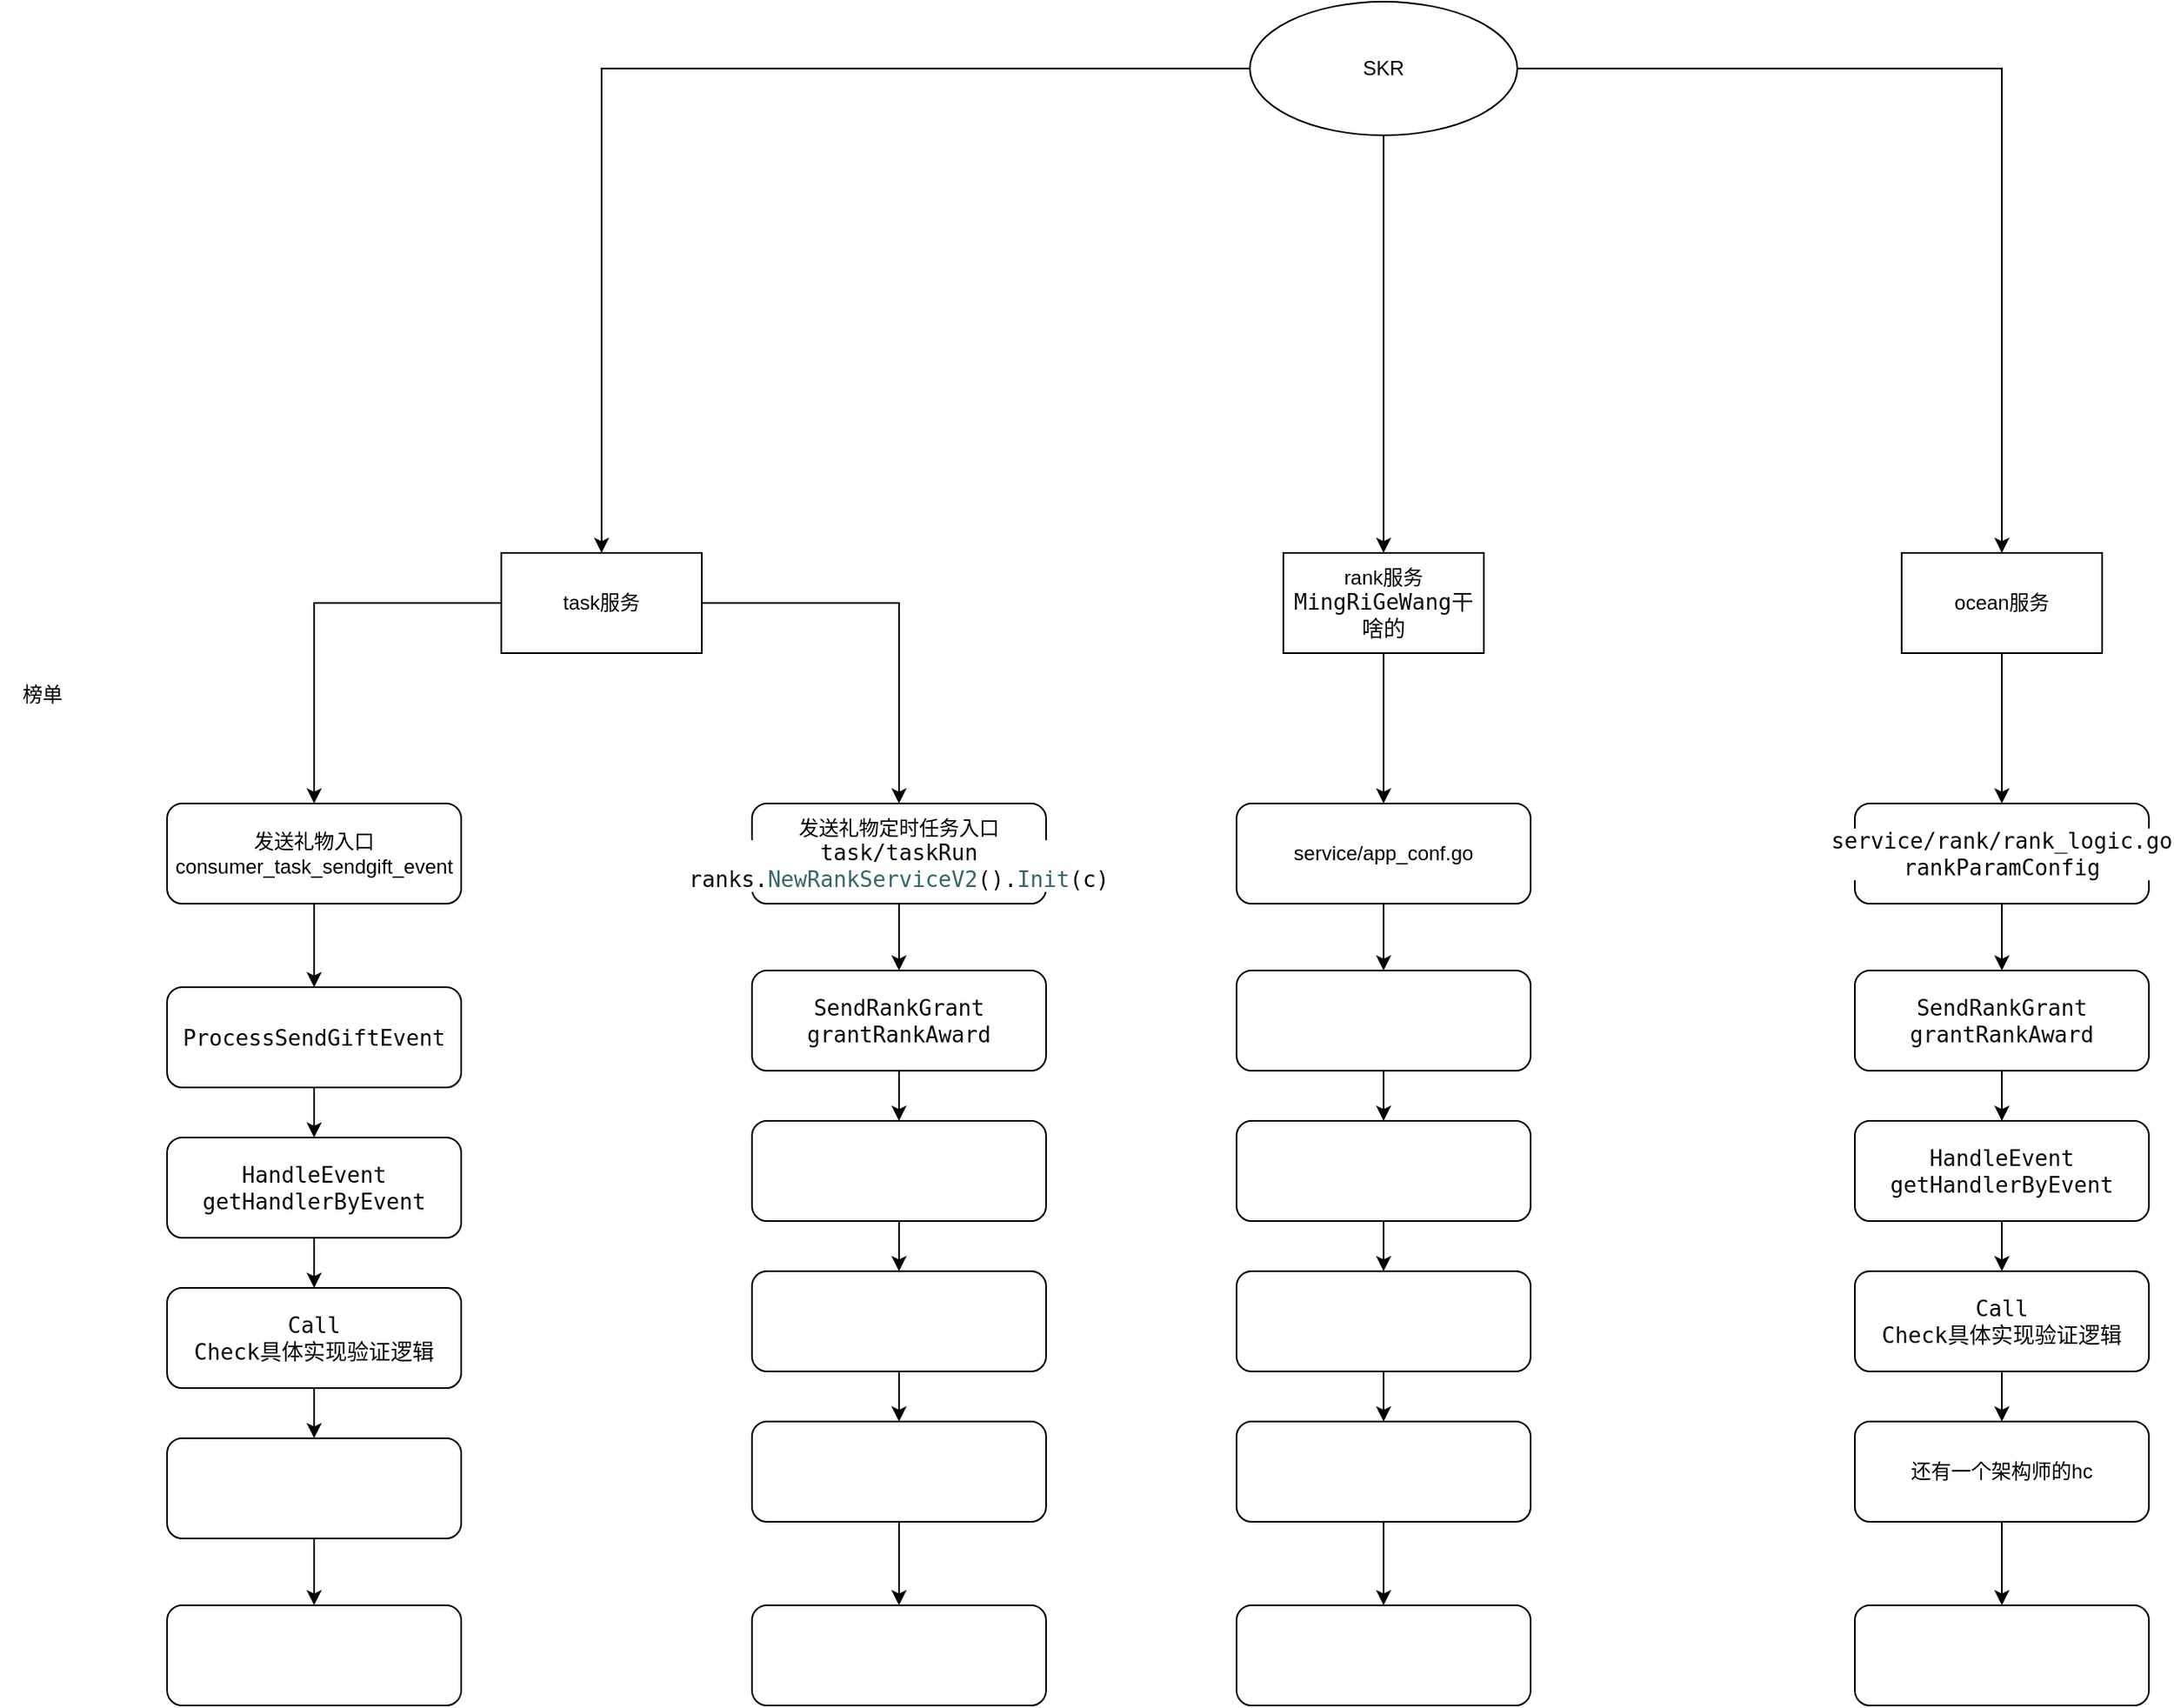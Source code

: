 <mxfile version="21.3.4" type="github">
  <diagram name="第 1 页" id="Fbihhg92MvRgJRtighSf">
    <mxGraphModel dx="1246" dy="1749" grid="1" gridSize="10" guides="1" tooltips="1" connect="1" arrows="1" fold="1" page="1" pageScale="1" pageWidth="827" pageHeight="1169" math="0" shadow="0">
      <root>
        <mxCell id="0" />
        <mxCell id="1" parent="0" />
        <mxCell id="SIuLATBYy6BGo_daEX-A-12" value="" style="edgeStyle=orthogonalEdgeStyle;rounded=0;orthogonalLoop=1;jettySize=auto;html=1;" edge="1" parent="1" source="SIuLATBYy6BGo_daEX-A-1" target="SIuLATBYy6BGo_daEX-A-6">
          <mxGeometry relative="1" as="geometry" />
        </mxCell>
        <mxCell id="SIuLATBYy6BGo_daEX-A-1" value="&lt;div style=&quot;background-color: rgb(255, 255, 255); color: rgb(8, 8, 8); font-family: &amp;quot;JetBrains Mono&amp;quot;, monospace; font-size: 9.8pt;&quot;&gt;ProcessSendGiftEvent&lt;/div&gt;" style="rounded=1;whiteSpace=wrap;html=1;" vertex="1" parent="1">
          <mxGeometry x="200" y="120" width="176" height="60" as="geometry" />
        </mxCell>
        <mxCell id="SIuLATBYy6BGo_daEX-A-11" value="" style="edgeStyle=orthogonalEdgeStyle;rounded=0;orthogonalLoop=1;jettySize=auto;html=1;" edge="1" parent="1" source="SIuLATBYy6BGo_daEX-A-5" target="SIuLATBYy6BGo_daEX-A-1">
          <mxGeometry relative="1" as="geometry" />
        </mxCell>
        <mxCell id="SIuLATBYy6BGo_daEX-A-5" value="发送礼物入口&lt;br&gt;consumer_task_sendgift_event" style="rounded=1;whiteSpace=wrap;html=1;" vertex="1" parent="1">
          <mxGeometry x="200" y="10" width="176" height="60" as="geometry" />
        </mxCell>
        <mxCell id="SIuLATBYy6BGo_daEX-A-13" value="" style="edgeStyle=orthogonalEdgeStyle;rounded=0;orthogonalLoop=1;jettySize=auto;html=1;" edge="1" parent="1" source="SIuLATBYy6BGo_daEX-A-6" target="SIuLATBYy6BGo_daEX-A-9">
          <mxGeometry relative="1" as="geometry" />
        </mxCell>
        <mxCell id="SIuLATBYy6BGo_daEX-A-6" value="&lt;div style=&quot;background-color: rgb(255, 255, 255); color: rgb(8, 8, 8); font-family: &amp;quot;JetBrains Mono&amp;quot;, monospace; font-size: 9.8pt;&quot;&gt;HandleEvent&lt;br&gt;&lt;/div&gt;&lt;div style=&quot;background-color: rgb(255, 255, 255); color: rgb(8, 8, 8); font-family: &amp;quot;JetBrains Mono&amp;quot;, monospace; font-size: 9.8pt;&quot;&gt;getHandlerByEvent&lt;/div&gt;" style="rounded=1;whiteSpace=wrap;html=1;" vertex="1" parent="1">
          <mxGeometry x="200" y="210" width="176" height="60" as="geometry" />
        </mxCell>
        <mxCell id="SIuLATBYy6BGo_daEX-A-8" value="" style="rounded=1;whiteSpace=wrap;html=1;" vertex="1" parent="1">
          <mxGeometry x="200" y="490" width="176" height="60" as="geometry" />
        </mxCell>
        <mxCell id="SIuLATBYy6BGo_daEX-A-14" value="" style="edgeStyle=orthogonalEdgeStyle;rounded=0;orthogonalLoop=1;jettySize=auto;html=1;" edge="1" parent="1" source="SIuLATBYy6BGo_daEX-A-9" target="SIuLATBYy6BGo_daEX-A-10">
          <mxGeometry relative="1" as="geometry" />
        </mxCell>
        <mxCell id="SIuLATBYy6BGo_daEX-A-9" value="&lt;div style=&quot;background-color: rgb(255, 255, 255); color: rgb(8, 8, 8); font-family: &amp;quot;JetBrains Mono&amp;quot;, monospace; font-size: 9.8pt;&quot;&gt;Call&lt;/div&gt;&lt;div style=&quot;background-color: rgb(255, 255, 255); color: rgb(8, 8, 8); font-family: &amp;quot;JetBrains Mono&amp;quot;, monospace; font-size: 9.8pt;&quot;&gt;&lt;div style=&quot;font-size: 9.8pt;&quot;&gt;Check具体实现验证逻辑&lt;/div&gt;&lt;/div&gt;" style="rounded=1;whiteSpace=wrap;html=1;" vertex="1" parent="1">
          <mxGeometry x="200" y="300" width="176" height="60" as="geometry" />
        </mxCell>
        <mxCell id="SIuLATBYy6BGo_daEX-A-15" value="" style="edgeStyle=orthogonalEdgeStyle;rounded=0;orthogonalLoop=1;jettySize=auto;html=1;" edge="1" parent="1" source="SIuLATBYy6BGo_daEX-A-10">
          <mxGeometry relative="1" as="geometry">
            <mxPoint x="288" y="490" as="targetPoint" />
          </mxGeometry>
        </mxCell>
        <mxCell id="SIuLATBYy6BGo_daEX-A-10" value="" style="rounded=1;whiteSpace=wrap;html=1;" vertex="1" parent="1">
          <mxGeometry x="200" y="390" width="176" height="60" as="geometry" />
        </mxCell>
        <mxCell id="SIuLATBYy6BGo_daEX-A-16" value="" style="edgeStyle=orthogonalEdgeStyle;rounded=0;orthogonalLoop=1;jettySize=auto;html=1;" edge="1" source="SIuLATBYy6BGo_daEX-A-17" target="SIuLATBYy6BGo_daEX-A-21" parent="1">
          <mxGeometry relative="1" as="geometry" />
        </mxCell>
        <mxCell id="SIuLATBYy6BGo_daEX-A-17" value="&lt;div style=&quot;background-color: rgb(255, 255, 255); color: rgb(8, 8, 8); font-family: &amp;quot;JetBrains Mono&amp;quot;, monospace; font-size: 9.8pt;&quot;&gt;&lt;div style=&quot;font-size: 9.8pt;&quot;&gt;SendRankGrant&lt;/div&gt;&lt;div style=&quot;font-size: 9.8pt;&quot;&gt;&lt;div style=&quot;font-size: 9.8pt;&quot;&gt;grantRankAward&lt;/div&gt;&lt;/div&gt;&lt;/div&gt;" style="rounded=1;whiteSpace=wrap;html=1;" vertex="1" parent="1">
          <mxGeometry x="550" y="110" width="176" height="60" as="geometry" />
        </mxCell>
        <mxCell id="SIuLATBYy6BGo_daEX-A-18" value="" style="edgeStyle=orthogonalEdgeStyle;rounded=0;orthogonalLoop=1;jettySize=auto;html=1;" edge="1" source="SIuLATBYy6BGo_daEX-A-19" target="SIuLATBYy6BGo_daEX-A-17" parent="1">
          <mxGeometry relative="1" as="geometry" />
        </mxCell>
        <mxCell id="SIuLATBYy6BGo_daEX-A-19" value="发送礼物定时任务入口&lt;br&gt;&lt;div style=&quot;background-color: rgb(255, 255, 255); color: rgb(8, 8, 8); font-family: &amp;quot;JetBrains Mono&amp;quot;, monospace; font-size: 9.8pt;&quot;&gt;task/taskRun&lt;/div&gt;&lt;div style=&quot;background-color: rgb(255, 255, 255); color: rgb(8, 8, 8); font-family: &amp;quot;JetBrains Mono&amp;quot;, monospace; font-size: 9.8pt;&quot;&gt;&lt;div style=&quot;font-size: 9.8pt;&quot;&gt;ranks.&lt;span style=&quot;color:#36666b;&quot;&gt;NewRankServiceV2&lt;/span&gt;().&lt;span style=&quot;color:#36666b;&quot;&gt;Init&lt;/span&gt;(&lt;span style=&quot;color:#000000;&quot;&gt;c&lt;/span&gt;)&lt;/div&gt;&lt;/div&gt;" style="rounded=1;whiteSpace=wrap;html=1;" vertex="1" parent="1">
          <mxGeometry x="550" y="10" width="176" height="60" as="geometry" />
        </mxCell>
        <mxCell id="SIuLATBYy6BGo_daEX-A-20" value="" style="edgeStyle=orthogonalEdgeStyle;rounded=0;orthogonalLoop=1;jettySize=auto;html=1;" edge="1" source="SIuLATBYy6BGo_daEX-A-21" target="SIuLATBYy6BGo_daEX-A-23" parent="1">
          <mxGeometry relative="1" as="geometry" />
        </mxCell>
        <mxCell id="SIuLATBYy6BGo_daEX-A-21" value="&lt;div style=&quot;background-color: rgb(255, 255, 255); color: rgb(8, 8, 8); font-family: &amp;quot;JetBrains Mono&amp;quot;, monospace; font-size: 9.8pt;&quot;&gt;&lt;br&gt;&lt;/div&gt;" style="rounded=1;whiteSpace=wrap;html=1;" vertex="1" parent="1">
          <mxGeometry x="550" y="200" width="176" height="60" as="geometry" />
        </mxCell>
        <mxCell id="SIuLATBYy6BGo_daEX-A-22" value="" style="edgeStyle=orthogonalEdgeStyle;rounded=0;orthogonalLoop=1;jettySize=auto;html=1;" edge="1" source="SIuLATBYy6BGo_daEX-A-23" target="SIuLATBYy6BGo_daEX-A-25" parent="1">
          <mxGeometry relative="1" as="geometry" />
        </mxCell>
        <mxCell id="SIuLATBYy6BGo_daEX-A-23" value="&lt;div style=&quot;background-color: rgb(255, 255, 255); color: rgb(8, 8, 8); font-family: &amp;quot;JetBrains Mono&amp;quot;, monospace; font-size: 9.8pt;&quot;&gt;&lt;br&gt;&lt;/div&gt;" style="rounded=1;whiteSpace=wrap;html=1;" vertex="1" parent="1">
          <mxGeometry x="550" y="290" width="176" height="60" as="geometry" />
        </mxCell>
        <mxCell id="SIuLATBYy6BGo_daEX-A-24" value="" style="edgeStyle=orthogonalEdgeStyle;rounded=0;orthogonalLoop=1;jettySize=auto;html=1;" edge="1" source="SIuLATBYy6BGo_daEX-A-25" parent="1">
          <mxGeometry relative="1" as="geometry">
            <mxPoint x="638" y="490" as="targetPoint" />
          </mxGeometry>
        </mxCell>
        <mxCell id="SIuLATBYy6BGo_daEX-A-25" value="" style="rounded=1;whiteSpace=wrap;html=1;" vertex="1" parent="1">
          <mxGeometry x="550" y="380" width="176" height="60" as="geometry" />
        </mxCell>
        <mxCell id="SIuLATBYy6BGo_daEX-A-26" value="" style="rounded=1;whiteSpace=wrap;html=1;" vertex="1" parent="1">
          <mxGeometry x="550" y="490" width="176" height="60" as="geometry" />
        </mxCell>
        <mxCell id="SIuLATBYy6BGo_daEX-A-27" value="榜单" style="text;html=1;align=center;verticalAlign=middle;resizable=0;points=[];autosize=1;strokeColor=none;fillColor=none;" vertex="1" parent="1">
          <mxGeometry x="100" y="-70" width="50" height="30" as="geometry" />
        </mxCell>
        <mxCell id="SIuLATBYy6BGo_daEX-A-31" value="" style="edgeStyle=orthogonalEdgeStyle;rounded=0;orthogonalLoop=1;jettySize=auto;html=1;" edge="1" source="SIuLATBYy6BGo_daEX-A-32" target="SIuLATBYy6BGo_daEX-A-35" parent="1">
          <mxGeometry relative="1" as="geometry" />
        </mxCell>
        <mxCell id="SIuLATBYy6BGo_daEX-A-32" value="&lt;div style=&quot;background-color: rgb(255, 255, 255); color: rgb(8, 8, 8); font-family: &amp;quot;JetBrains Mono&amp;quot;, monospace; font-size: 9.8pt;&quot;&gt;&lt;div style=&quot;font-size: 9.8pt;&quot;&gt;&lt;br&gt;&lt;/div&gt;&lt;/div&gt;" style="rounded=1;whiteSpace=wrap;html=1;" vertex="1" parent="1">
          <mxGeometry x="840" y="110" width="176" height="60" as="geometry" />
        </mxCell>
        <mxCell id="SIuLATBYy6BGo_daEX-A-33" value="" style="edgeStyle=orthogonalEdgeStyle;rounded=0;orthogonalLoop=1;jettySize=auto;html=1;" edge="1" source="SIuLATBYy6BGo_daEX-A-41" target="SIuLATBYy6BGo_daEX-A-32" parent="1">
          <mxGeometry relative="1" as="geometry" />
        </mxCell>
        <mxCell id="SIuLATBYy6BGo_daEX-A-34" value="" style="edgeStyle=orthogonalEdgeStyle;rounded=0;orthogonalLoop=1;jettySize=auto;html=1;" edge="1" source="SIuLATBYy6BGo_daEX-A-35" target="SIuLATBYy6BGo_daEX-A-37" parent="1">
          <mxGeometry relative="1" as="geometry" />
        </mxCell>
        <mxCell id="SIuLATBYy6BGo_daEX-A-35" value="&lt;div style=&quot;background-color: rgb(255, 255, 255); color: rgb(8, 8, 8); font-family: &amp;quot;JetBrains Mono&amp;quot;, monospace; font-size: 9.8pt;&quot;&gt;&lt;br&gt;&lt;/div&gt;" style="rounded=1;whiteSpace=wrap;html=1;" vertex="1" parent="1">
          <mxGeometry x="840" y="200" width="176" height="60" as="geometry" />
        </mxCell>
        <mxCell id="SIuLATBYy6BGo_daEX-A-36" value="" style="edgeStyle=orthogonalEdgeStyle;rounded=0;orthogonalLoop=1;jettySize=auto;html=1;" edge="1" source="SIuLATBYy6BGo_daEX-A-37" target="SIuLATBYy6BGo_daEX-A-39" parent="1">
          <mxGeometry relative="1" as="geometry" />
        </mxCell>
        <mxCell id="SIuLATBYy6BGo_daEX-A-37" value="&lt;div style=&quot;background-color: rgb(255, 255, 255); color: rgb(8, 8, 8); font-family: &amp;quot;JetBrains Mono&amp;quot;, monospace; font-size: 9.8pt;&quot;&gt;&lt;br&gt;&lt;/div&gt;" style="rounded=1;whiteSpace=wrap;html=1;" vertex="1" parent="1">
          <mxGeometry x="840" y="290" width="176" height="60" as="geometry" />
        </mxCell>
        <mxCell id="SIuLATBYy6BGo_daEX-A-38" value="" style="edgeStyle=orthogonalEdgeStyle;rounded=0;orthogonalLoop=1;jettySize=auto;html=1;" edge="1" source="SIuLATBYy6BGo_daEX-A-39" parent="1">
          <mxGeometry relative="1" as="geometry">
            <mxPoint x="928" y="490" as="targetPoint" />
          </mxGeometry>
        </mxCell>
        <mxCell id="SIuLATBYy6BGo_daEX-A-39" value="" style="rounded=1;whiteSpace=wrap;html=1;" vertex="1" parent="1">
          <mxGeometry x="840" y="380" width="176" height="60" as="geometry" />
        </mxCell>
        <mxCell id="SIuLATBYy6BGo_daEX-A-40" value="" style="rounded=1;whiteSpace=wrap;html=1;" vertex="1" parent="1">
          <mxGeometry x="840" y="490" width="176" height="60" as="geometry" />
        </mxCell>
        <mxCell id="SIuLATBYy6BGo_daEX-A-41" value="service/app_conf.go" style="rounded=1;whiteSpace=wrap;html=1;" vertex="1" parent="1">
          <mxGeometry x="840" y="10" width="176" height="60" as="geometry" />
        </mxCell>
        <mxCell id="SIuLATBYy6BGo_daEX-A-42" value="" style="edgeStyle=orthogonalEdgeStyle;rounded=0;orthogonalLoop=1;jettySize=auto;html=1;" edge="1" source="SIuLATBYy6BGo_daEX-A-43" target="SIuLATBYy6BGo_daEX-A-46" parent="1">
          <mxGeometry relative="1" as="geometry" />
        </mxCell>
        <mxCell id="SIuLATBYy6BGo_daEX-A-43" value="&lt;div style=&quot;background-color: rgb(255, 255, 255); color: rgb(8, 8, 8); font-family: &amp;quot;JetBrains Mono&amp;quot;, monospace; font-size: 9.8pt;&quot;&gt;&lt;div style=&quot;font-size: 9.8pt;&quot;&gt;SendRankGrant&lt;/div&gt;&lt;div style=&quot;font-size: 9.8pt;&quot;&gt;&lt;div style=&quot;font-size: 9.8pt;&quot;&gt;grantRankAward&lt;/div&gt;&lt;/div&gt;&lt;/div&gt;" style="rounded=1;whiteSpace=wrap;html=1;" vertex="1" parent="1">
          <mxGeometry x="1210" y="110" width="176" height="60" as="geometry" />
        </mxCell>
        <mxCell id="SIuLATBYy6BGo_daEX-A-44" value="" style="edgeStyle=orthogonalEdgeStyle;rounded=0;orthogonalLoop=1;jettySize=auto;html=1;" edge="1" source="SIuLATBYy6BGo_daEX-A-52" target="SIuLATBYy6BGo_daEX-A-43" parent="1">
          <mxGeometry relative="1" as="geometry" />
        </mxCell>
        <mxCell id="SIuLATBYy6BGo_daEX-A-45" value="" style="edgeStyle=orthogonalEdgeStyle;rounded=0;orthogonalLoop=1;jettySize=auto;html=1;" edge="1" source="SIuLATBYy6BGo_daEX-A-46" target="SIuLATBYy6BGo_daEX-A-48" parent="1">
          <mxGeometry relative="1" as="geometry" />
        </mxCell>
        <mxCell id="SIuLATBYy6BGo_daEX-A-46" value="&lt;div style=&quot;background-color: rgb(255, 255, 255); color: rgb(8, 8, 8); font-family: &amp;quot;JetBrains Mono&amp;quot;, monospace; font-size: 9.8pt;&quot;&gt;HandleEvent&lt;br&gt;&lt;/div&gt;&lt;div style=&quot;background-color: rgb(255, 255, 255); color: rgb(8, 8, 8); font-family: &amp;quot;JetBrains Mono&amp;quot;, monospace; font-size: 9.8pt;&quot;&gt;getHandlerByEvent&lt;/div&gt;" style="rounded=1;whiteSpace=wrap;html=1;" vertex="1" parent="1">
          <mxGeometry x="1210" y="200" width="176" height="60" as="geometry" />
        </mxCell>
        <mxCell id="SIuLATBYy6BGo_daEX-A-47" value="" style="edgeStyle=orthogonalEdgeStyle;rounded=0;orthogonalLoop=1;jettySize=auto;html=1;" edge="1" source="SIuLATBYy6BGo_daEX-A-48" target="SIuLATBYy6BGo_daEX-A-50" parent="1">
          <mxGeometry relative="1" as="geometry" />
        </mxCell>
        <mxCell id="SIuLATBYy6BGo_daEX-A-48" value="&lt;div style=&quot;background-color: rgb(255, 255, 255); color: rgb(8, 8, 8); font-family: &amp;quot;JetBrains Mono&amp;quot;, monospace; font-size: 9.8pt;&quot;&gt;Call&lt;/div&gt;&lt;div style=&quot;background-color: rgb(255, 255, 255); color: rgb(8, 8, 8); font-family: &amp;quot;JetBrains Mono&amp;quot;, monospace; font-size: 9.8pt;&quot;&gt;&lt;div style=&quot;font-size: 9.8pt;&quot;&gt;Check具体实现验证逻辑&lt;/div&gt;&lt;/div&gt;" style="rounded=1;whiteSpace=wrap;html=1;" vertex="1" parent="1">
          <mxGeometry x="1210" y="290" width="176" height="60" as="geometry" />
        </mxCell>
        <mxCell id="SIuLATBYy6BGo_daEX-A-49" value="" style="edgeStyle=orthogonalEdgeStyle;rounded=0;orthogonalLoop=1;jettySize=auto;html=1;" edge="1" source="SIuLATBYy6BGo_daEX-A-50" parent="1">
          <mxGeometry relative="1" as="geometry">
            <mxPoint x="1298" y="490" as="targetPoint" />
          </mxGeometry>
        </mxCell>
        <mxCell id="SIuLATBYy6BGo_daEX-A-50" value="还有一个架构师的hc" style="rounded=1;whiteSpace=wrap;html=1;" vertex="1" parent="1">
          <mxGeometry x="1210" y="380" width="176" height="60" as="geometry" />
        </mxCell>
        <mxCell id="SIuLATBYy6BGo_daEX-A-51" value="" style="rounded=1;whiteSpace=wrap;html=1;" vertex="1" parent="1">
          <mxGeometry x="1210" y="490" width="176" height="60" as="geometry" />
        </mxCell>
        <mxCell id="SIuLATBYy6BGo_daEX-A-52" value="&lt;div style=&quot;background-color: rgb(255, 255, 255); color: rgb(8, 8, 8); font-family: &amp;quot;JetBrains Mono&amp;quot;, monospace; font-size: 9.8pt;&quot;&gt;service/rank/rank_logic.go&lt;/div&gt;&lt;div style=&quot;background-color: rgb(255, 255, 255); color: rgb(8, 8, 8); font-family: &amp;quot;JetBrains Mono&amp;quot;, monospace; font-size: 9.8pt;&quot;&gt;rankParamConfig&lt;/div&gt;" style="rounded=1;whiteSpace=wrap;html=1;" vertex="1" parent="1">
          <mxGeometry x="1210" y="10" width="176" height="60" as="geometry" />
        </mxCell>
        <mxCell id="SIuLATBYy6BGo_daEX-A-54" style="edgeStyle=orthogonalEdgeStyle;rounded=0;orthogonalLoop=1;jettySize=auto;html=1;entryX=0.5;entryY=0;entryDx=0;entryDy=0;" edge="1" parent="1" source="SIuLATBYy6BGo_daEX-A-53" target="SIuLATBYy6BGo_daEX-A-5">
          <mxGeometry relative="1" as="geometry" />
        </mxCell>
        <mxCell id="SIuLATBYy6BGo_daEX-A-55" style="edgeStyle=orthogonalEdgeStyle;rounded=0;orthogonalLoop=1;jettySize=auto;html=1;entryX=0.5;entryY=0;entryDx=0;entryDy=0;" edge="1" parent="1" source="SIuLATBYy6BGo_daEX-A-53" target="SIuLATBYy6BGo_daEX-A-19">
          <mxGeometry relative="1" as="geometry" />
        </mxCell>
        <mxCell id="SIuLATBYy6BGo_daEX-A-53" value="task服务" style="rounded=0;whiteSpace=wrap;html=1;" vertex="1" parent="1">
          <mxGeometry x="400" y="-140" width="120" height="60" as="geometry" />
        </mxCell>
        <mxCell id="SIuLATBYy6BGo_daEX-A-76" style="edgeStyle=orthogonalEdgeStyle;rounded=0;orthogonalLoop=1;jettySize=auto;html=1;" edge="1" parent="1" source="SIuLATBYy6BGo_daEX-A-58" target="SIuLATBYy6BGo_daEX-A-53">
          <mxGeometry relative="1" as="geometry" />
        </mxCell>
        <mxCell id="SIuLATBYy6BGo_daEX-A-77" style="edgeStyle=orthogonalEdgeStyle;rounded=0;orthogonalLoop=1;jettySize=auto;html=1;" edge="1" parent="1" source="SIuLATBYy6BGo_daEX-A-58" target="SIuLATBYy6BGo_daEX-A-60">
          <mxGeometry relative="1" as="geometry" />
        </mxCell>
        <mxCell id="SIuLATBYy6BGo_daEX-A-78" style="edgeStyle=orthogonalEdgeStyle;rounded=0;orthogonalLoop=1;jettySize=auto;html=1;" edge="1" parent="1" source="SIuLATBYy6BGo_daEX-A-58" target="SIuLATBYy6BGo_daEX-A-63">
          <mxGeometry relative="1" as="geometry" />
        </mxCell>
        <mxCell id="SIuLATBYy6BGo_daEX-A-58" value="SKR" style="ellipse;whiteSpace=wrap;html=1;" vertex="1" parent="1">
          <mxGeometry x="848" y="-470" width="160" height="80" as="geometry" />
        </mxCell>
        <mxCell id="SIuLATBYy6BGo_daEX-A-61" style="edgeStyle=orthogonalEdgeStyle;rounded=0;orthogonalLoop=1;jettySize=auto;html=1;entryX=0.5;entryY=0;entryDx=0;entryDy=0;" edge="1" parent="1" source="SIuLATBYy6BGo_daEX-A-60" target="SIuLATBYy6BGo_daEX-A-41">
          <mxGeometry relative="1" as="geometry" />
        </mxCell>
        <mxCell id="SIuLATBYy6BGo_daEX-A-60" value="rank服务&lt;br&gt;&lt;div style=&quot;background-color: rgb(255, 255, 255); color: rgb(8, 8, 8); font-family: &amp;quot;JetBrains Mono&amp;quot;, monospace; font-size: 9.8pt;&quot;&gt;MingRiGeWang干啥的&lt;/div&gt;" style="rounded=0;whiteSpace=wrap;html=1;" vertex="1" parent="1">
          <mxGeometry x="868" y="-140" width="120" height="60" as="geometry" />
        </mxCell>
        <mxCell id="SIuLATBYy6BGo_daEX-A-65" value="" style="edgeStyle=orthogonalEdgeStyle;rounded=0;orthogonalLoop=1;jettySize=auto;html=1;" edge="1" parent="1" source="SIuLATBYy6BGo_daEX-A-63" target="SIuLATBYy6BGo_daEX-A-52">
          <mxGeometry relative="1" as="geometry" />
        </mxCell>
        <mxCell id="SIuLATBYy6BGo_daEX-A-63" value="ocean服务" style="rounded=0;whiteSpace=wrap;html=1;" vertex="1" parent="1">
          <mxGeometry x="1238" y="-140" width="120" height="60" as="geometry" />
        </mxCell>
      </root>
    </mxGraphModel>
  </diagram>
</mxfile>
